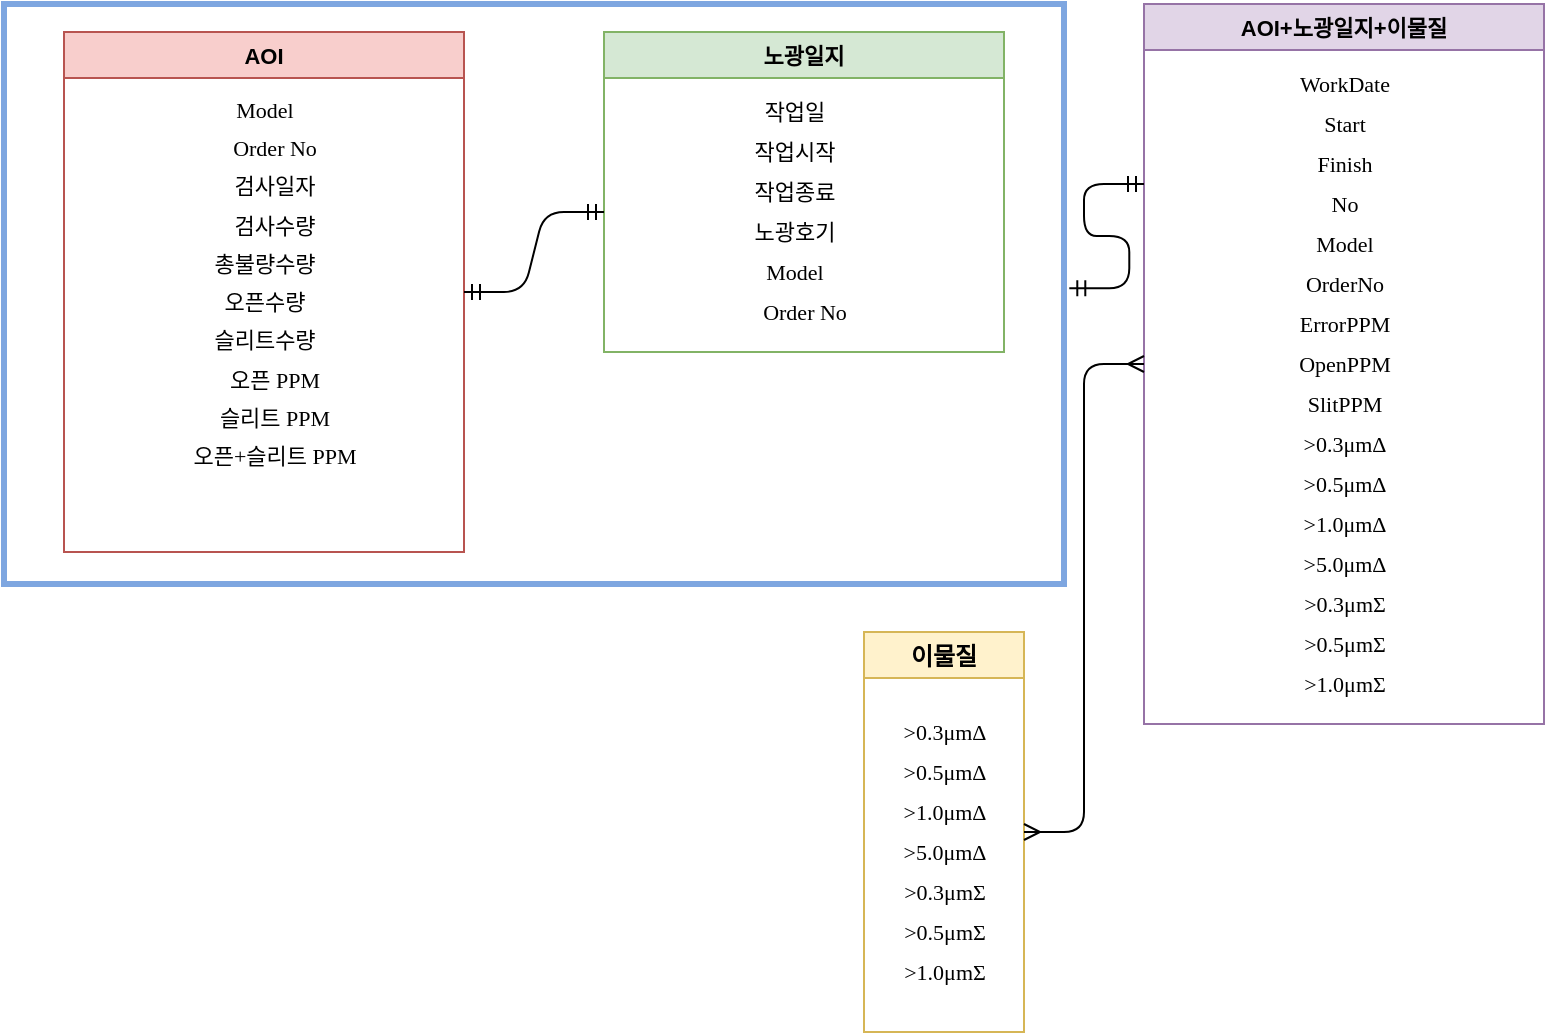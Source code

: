 <mxfile version="14.9.8" type="github">
  <diagram id="BjRGo77VFSck1HBckzLr" name="Page-1">
    <mxGraphModel dx="1038" dy="547" grid="1" gridSize="10" guides="1" tooltips="1" connect="1" arrows="1" fold="1" page="1" pageScale="1" pageWidth="827" pageHeight="1169" math="0" shadow="0">
      <root>
        <mxCell id="0" />
        <mxCell id="1" parent="0" />
        <mxCell id="mlBs7HLFrStk9Z69L1Kz-11" value="" style="group;" parent="1" vertex="1" connectable="0">
          <mxGeometry x="460" y="330" width="80" height="200" as="geometry" />
        </mxCell>
        <mxCell id="mlBs7HLFrStk9Z69L1Kz-2" value="이물질" style="swimlane;fillColor=#fff2cc;strokeColor=#d6b656;" parent="mlBs7HLFrStk9Z69L1Kz-11" vertex="1">
          <mxGeometry width="80" height="200" as="geometry" />
        </mxCell>
        <mxCell id="mlBs7HLFrStk9Z69L1Kz-3" value="&lt;p style=&quot;margin-top: 0pt; margin-bottom: 0pt; margin-left: 0in; text-align: left; direction: ltr; unicode-bidi: embed; font-size: 11px;&quot;&gt;&lt;span style=&quot;font-size: 11px; font-family: &amp;quot;맑은 고딕&amp;quot;;&quot;&gt;&amp;gt;0.3μ&lt;/span&gt;&lt;span style=&quot;font-size: 11px; font-family: &amp;quot;맑은 고딕&amp;quot;;&quot;&gt;m&lt;/span&gt;&lt;span style=&quot;font-size: 11px; font-family: &amp;quot;맑은 고딕&amp;quot;;&quot;&gt;Δ&lt;/span&gt;&lt;/p&gt;" style="text;html=1;align=center;verticalAlign=middle;resizable=0;points=[];autosize=1;strokeColor=none;fontSize=11;" parent="mlBs7HLFrStk9Z69L1Kz-2" vertex="1">
          <mxGeometry x="10" y="40" width="60" height="20" as="geometry" />
        </mxCell>
        <mxCell id="mlBs7HLFrStk9Z69L1Kz-4" value="&lt;p style=&quot;margin-top: 0pt ; margin-bottom: 0pt ; margin-left: 0in ; text-align: left ; direction: ltr ; unicode-bidi: embed ; font-size: 11px&quot;&gt;&lt;span style=&quot;font-size: 11px ; font-family: &amp;#34;맑은 고딕&amp;#34;&quot;&gt;&amp;gt;0.5μ&lt;/span&gt;&lt;span style=&quot;font-size: 11px ; font-family: &amp;#34;맑은 고딕&amp;#34;&quot;&gt;m&lt;/span&gt;&lt;span style=&quot;font-size: 11px ; font-family: &amp;#34;맑은 고딕&amp;#34;&quot;&gt;Δ&lt;/span&gt;&lt;/p&gt;" style="text;html=1;align=center;verticalAlign=middle;resizable=0;points=[];autosize=1;strokeColor=none;fontSize=11;" parent="mlBs7HLFrStk9Z69L1Kz-2" vertex="1">
          <mxGeometry x="10" y="60" width="60" height="20" as="geometry" />
        </mxCell>
        <mxCell id="mlBs7HLFrStk9Z69L1Kz-5" value="&lt;p style=&quot;margin-top: 0pt ; margin-bottom: 0pt ; margin-left: 0in ; text-align: left ; direction: ltr ; unicode-bidi: embed ; font-size: 11px&quot;&gt;&lt;span style=&quot;font-size: 11px ; font-family: &amp;#34;맑은 고딕&amp;#34;&quot;&gt;&amp;gt;1.0μ&lt;/span&gt;&lt;span style=&quot;font-size: 11px ; font-family: &amp;#34;맑은 고딕&amp;#34;&quot;&gt;m&lt;/span&gt;&lt;span style=&quot;font-size: 11px ; font-family: &amp;#34;맑은 고딕&amp;#34;&quot;&gt;Δ&lt;/span&gt;&lt;/p&gt;" style="text;html=1;align=center;verticalAlign=middle;resizable=0;points=[];autosize=1;strokeColor=none;fontSize=11;" parent="mlBs7HLFrStk9Z69L1Kz-11" vertex="1">
          <mxGeometry x="10" y="80" width="60" height="20" as="geometry" />
        </mxCell>
        <mxCell id="mlBs7HLFrStk9Z69L1Kz-6" value="&lt;p style=&quot;margin-top: 0pt ; margin-bottom: 0pt ; margin-left: 0in ; text-align: left ; direction: ltr ; unicode-bidi: embed ; font-size: 11px&quot;&gt;&lt;span style=&quot;font-size: 11px ; font-family: &amp;#34;맑은 고딕&amp;#34;&quot;&gt;&amp;gt;5.0μ&lt;/span&gt;&lt;span style=&quot;font-size: 11px ; font-family: &amp;#34;맑은 고딕&amp;#34;&quot;&gt;m&lt;/span&gt;&lt;span style=&quot;font-size: 11px ; font-family: &amp;#34;맑은 고딕&amp;#34;&quot;&gt;Δ&lt;/span&gt;&lt;/p&gt;" style="text;html=1;align=center;verticalAlign=middle;resizable=0;points=[];autosize=1;strokeColor=none;fontSize=11;" parent="mlBs7HLFrStk9Z69L1Kz-11" vertex="1">
          <mxGeometry x="10" y="100" width="60" height="20" as="geometry" />
        </mxCell>
        <mxCell id="mlBs7HLFrStk9Z69L1Kz-7" value="&lt;p style=&quot;margin-top: 0pt; margin-bottom: 0pt; margin-left: 0in; text-align: left; direction: ltr; unicode-bidi: embed; font-size: 11px;&quot;&gt;&lt;span style=&quot;font-size: 11px; font-family: &amp;quot;맑은 고딕&amp;quot;;&quot;&gt;&amp;gt;0.3μ&lt;/span&gt;&lt;span style=&quot;font-size: 11px; font-family: &amp;quot;맑은 고딕&amp;quot;;&quot;&gt;m&lt;/span&gt;&lt;span style=&quot;font-size: 11px; font-family: &amp;quot;맑은 고딕&amp;quot;;&quot;&gt;Σ&lt;/span&gt;&lt;/p&gt;" style="text;html=1;align=center;verticalAlign=middle;resizable=0;points=[];autosize=1;strokeColor=none;fontSize=11;" parent="mlBs7HLFrStk9Z69L1Kz-11" vertex="1">
          <mxGeometry x="10" y="120" width="60" height="20" as="geometry" />
        </mxCell>
        <mxCell id="mlBs7HLFrStk9Z69L1Kz-8" value="&lt;p style=&quot;margin-top: 0pt ; margin-bottom: 0pt ; margin-left: 0in ; text-align: left ; direction: ltr ; unicode-bidi: embed ; font-size: 11px&quot;&gt;&lt;span style=&quot;font-size: 11px ; font-family: &amp;#34;맑은 고딕&amp;#34;&quot;&gt;&amp;gt;0.5μ&lt;/span&gt;&lt;span style=&quot;font-size: 11px ; font-family: &amp;#34;맑은 고딕&amp;#34;&quot;&gt;m&lt;/span&gt;&lt;span style=&quot;font-size: 11px ; font-family: &amp;#34;맑은 고딕&amp;#34;&quot;&gt;Σ&lt;/span&gt;&lt;/p&gt;" style="text;html=1;align=center;verticalAlign=middle;resizable=0;points=[];autosize=1;strokeColor=none;fontSize=11;" parent="mlBs7HLFrStk9Z69L1Kz-11" vertex="1">
          <mxGeometry x="10" y="140" width="60" height="20" as="geometry" />
        </mxCell>
        <mxCell id="mlBs7HLFrStk9Z69L1Kz-9" value="&lt;p style=&quot;margin-top: 0pt ; margin-bottom: 0pt ; margin-left: 0in ; text-align: left ; direction: ltr ; unicode-bidi: embed ; font-size: 11px&quot;&gt;&lt;span style=&quot;font-size: 11px ; font-family: &amp;#34;맑은 고딕&amp;#34;&quot;&gt;&amp;gt;1.0μ&lt;/span&gt;&lt;span style=&quot;font-size: 11px ; font-family: &amp;#34;맑은 고딕&amp;#34;&quot;&gt;m&lt;/span&gt;&lt;span style=&quot;font-size: 11px ; font-family: &amp;#34;맑은 고딕&amp;#34;&quot;&gt;Σ&lt;/span&gt;&lt;/p&gt;" style="text;html=1;align=center;verticalAlign=middle;resizable=0;points=[];autosize=1;strokeColor=none;fontSize=11;" parent="mlBs7HLFrStk9Z69L1Kz-11" vertex="1">
          <mxGeometry x="10" y="160" width="60" height="20" as="geometry" />
        </mxCell>
        <mxCell id="mlBs7HLFrStk9Z69L1Kz-26" value="" style="group;" parent="1" vertex="1" connectable="0">
          <mxGeometry x="60" y="30" width="200" height="260" as="geometry" />
        </mxCell>
        <mxCell id="mlBs7HLFrStk9Z69L1Kz-12" value="AOI" style="swimlane;fontSize=11;fillColor=#f8cecc;strokeColor=#b85450;" parent="mlBs7HLFrStk9Z69L1Kz-26" vertex="1">
          <mxGeometry width="200" height="260" as="geometry" />
        </mxCell>
        <mxCell id="mlBs7HLFrStk9Z69L1Kz-13" value="&lt;p style=&quot;margin-top: 0pt ; margin-bottom: 0pt ; margin-left: 0in ; text-align: left ; direction: ltr ; unicode-bidi: embed ; font-size: 11px&quot;&gt;&lt;font face=&quot;맑은 고딕&quot;&gt;Model&lt;/font&gt;&lt;/p&gt;" style="text;html=1;align=center;verticalAlign=middle;resizable=0;points=[];autosize=1;strokeColor=none;fontSize=11;" parent="mlBs7HLFrStk9Z69L1Kz-12" vertex="1">
          <mxGeometry x="75" y="28.889" width="50" height="20" as="geometry" />
        </mxCell>
        <mxCell id="mlBs7HLFrStk9Z69L1Kz-14" value="&lt;p style=&quot;margin-top: 0pt ; margin-bottom: 0pt ; margin-left: 0in ; text-align: left ; direction: ltr ; unicode-bidi: embed ; font-size: 11px&quot;&gt;&lt;font face=&quot;맑은 고딕&quot;&gt;Order No&lt;/font&gt;&lt;/p&gt;" style="text;html=1;align=center;verticalAlign=middle;resizable=0;points=[];autosize=1;strokeColor=none;fontSize=11;" parent="mlBs7HLFrStk9Z69L1Kz-12" vertex="1">
          <mxGeometry x="75" y="48.148" width="60" height="20" as="geometry" />
        </mxCell>
        <mxCell id="mlBs7HLFrStk9Z69L1Kz-15" value="&lt;font face=&quot;맑은 고딕&quot;&gt;검사일자&lt;/font&gt;" style="text;html=1;align=center;verticalAlign=middle;resizable=0;points=[];autosize=1;strokeColor=none;fontSize=11;" parent="mlBs7HLFrStk9Z69L1Kz-12" vertex="1">
          <mxGeometry x="75" y="67.407" width="60" height="20" as="geometry" />
        </mxCell>
        <mxCell id="mlBs7HLFrStk9Z69L1Kz-16" value="&lt;font face=&quot;맑은 고딕&quot;&gt;검사수량&lt;/font&gt;" style="text;html=1;align=center;verticalAlign=middle;resizable=0;points=[];autosize=1;strokeColor=none;fontSize=11;" parent="mlBs7HLFrStk9Z69L1Kz-12" vertex="1">
          <mxGeometry x="75" y="86.667" width="60" height="20" as="geometry" />
        </mxCell>
        <mxCell id="mlBs7HLFrStk9Z69L1Kz-19" value="&lt;font face=&quot;맑은 고딕&quot;&gt;슬리트수량&lt;/font&gt;" style="text;html=1;align=center;verticalAlign=middle;resizable=0;points=[];autosize=1;strokeColor=none;fontSize=11;" parent="mlBs7HLFrStk9Z69L1Kz-12" vertex="1">
          <mxGeometry x="65" y="144.444" width="70" height="20" as="geometry" />
        </mxCell>
        <mxCell id="mlBs7HLFrStk9Z69L1Kz-17" value="&lt;font face=&quot;맑은 고딕&quot;&gt;총불량수량&lt;/font&gt;&lt;span style=&quot;color: rgba(0 , 0 , 0 , 0) ; font-family: monospace ; font-size: 0px&quot;&gt;%3CmxGraphModel%3E%3Croot%3E%3CmxCell%20id%3D%220%22%2F%3E%3CmxCell%20id%3D%221%22%20parent%3D%220%22%2F%3E%3CmxCell%20id%3D%222%22%20value%3D%22%26lt%3Bfont%20face%3D%26quot%3B%EB%A7%91%EC%9D%80%20%EA%B3%A0%EB%94%95%26quot%3B%26gt%3B%EA%B2%80%EC%82%AC%EC%88%98%EB%9F%89%26lt%3B%2Ffont%26gt%3B%22%20style%3D%22text%3Bhtml%3D1%3Balign%3Dcenter%3BverticalAlign%3Dmiddle%3Bresizable%3D0%3Bpoints%3D%5B%5D%3Bautosize%3D1%3BstrokeColor%3Dnone%3BfontSize%3D11%3B%22%20vertex%3D%221%22%20parent%3D%221%22%3E%3CmxGeometry%20x%3D%22125%22%20y%3D%22370%22%20width%3D%2260%22%20height%3D%2220%22%20as%3D%22geometry%22%2F%3E%3C%2FmxCell%3E%3C%2Froot%3E%3C%2FmxGraphModel%3E&lt;/span&gt;" style="text;html=1;align=center;verticalAlign=middle;resizable=0;points=[];autosize=1;strokeColor=none;fontSize=11;" parent="mlBs7HLFrStk9Z69L1Kz-26" vertex="1">
          <mxGeometry x="65" y="105.926" width="70" height="20" as="geometry" />
        </mxCell>
        <mxCell id="mlBs7HLFrStk9Z69L1Kz-18" value="&lt;font face=&quot;맑은 고딕&quot;&gt;오픈수량&lt;/font&gt;" style="text;html=1;align=center;verticalAlign=middle;resizable=0;points=[];autosize=1;strokeColor=none;fontSize=11;" parent="mlBs7HLFrStk9Z69L1Kz-26" vertex="1">
          <mxGeometry x="70" y="125.185" width="60" height="20" as="geometry" />
        </mxCell>
        <mxCell id="mlBs7HLFrStk9Z69L1Kz-20" value="&lt;font face=&quot;맑은 고딕&quot;&gt;오픈 PPM&lt;/font&gt;" style="text;html=1;align=center;verticalAlign=middle;resizable=0;points=[];autosize=1;strokeColor=none;fontSize=11;" parent="mlBs7HLFrStk9Z69L1Kz-26" vertex="1">
          <mxGeometry x="75" y="163.704" width="60" height="20" as="geometry" />
        </mxCell>
        <mxCell id="mlBs7HLFrStk9Z69L1Kz-21" value="&lt;font face=&quot;맑은 고딕&quot;&gt;슬리트 PPM&lt;/font&gt;" style="text;html=1;align=center;verticalAlign=middle;resizable=0;points=[];autosize=1;strokeColor=none;fontSize=11;" parent="mlBs7HLFrStk9Z69L1Kz-26" vertex="1">
          <mxGeometry x="70" y="182.963" width="70" height="20" as="geometry" />
        </mxCell>
        <mxCell id="mlBs7HLFrStk9Z69L1Kz-22" value="&lt;font face=&quot;맑은 고딕&quot;&gt;오픈+슬리트 PPM&lt;/font&gt;" style="text;html=1;align=center;verticalAlign=middle;resizable=0;points=[];autosize=1;strokeColor=none;fontSize=11;" parent="mlBs7HLFrStk9Z69L1Kz-26" vertex="1">
          <mxGeometry x="50" y="202.222" width="110" height="20" as="geometry" />
        </mxCell>
        <mxCell id="mlBs7HLFrStk9Z69L1Kz-40" value="" style="group" parent="1" vertex="1" connectable="0">
          <mxGeometry x="330" y="30" width="200" height="160" as="geometry" />
        </mxCell>
        <mxCell id="mlBs7HLFrStk9Z69L1Kz-27" value="노광일지" style="swimlane;fontSize=11;fillColor=#d5e8d4;strokeColor=#82b366;" parent="mlBs7HLFrStk9Z69L1Kz-40" vertex="1">
          <mxGeometry width="200" height="160" as="geometry" />
        </mxCell>
        <mxCell id="mlBs7HLFrStk9Z69L1Kz-32" value="&lt;font face=&quot;맑은 고딕&quot;&gt;노광호기&lt;/font&gt;" style="text;html=1;align=center;verticalAlign=middle;resizable=0;points=[];autosize=1;strokeColor=none;fontSize=11;" parent="mlBs7HLFrStk9Z69L1Kz-27" vertex="1">
          <mxGeometry x="65" y="90" width="60" height="20" as="geometry" />
        </mxCell>
        <mxCell id="mlBs7HLFrStk9Z69L1Kz-34" value="&lt;font face=&quot;맑은 고딕&quot;&gt;Model&lt;/font&gt;" style="text;html=1;align=center;verticalAlign=middle;resizable=0;points=[];autosize=1;strokeColor=none;fontSize=11;" parent="mlBs7HLFrStk9Z69L1Kz-27" vertex="1">
          <mxGeometry x="70" y="110" width="50" height="20" as="geometry" />
        </mxCell>
        <mxCell id="mlBs7HLFrStk9Z69L1Kz-31" value="&lt;font face=&quot;맑은 고딕&quot;&gt;작업종료&lt;/font&gt;" style="text;html=1;align=center;verticalAlign=middle;resizable=0;points=[];autosize=1;strokeColor=none;fontSize=11;" parent="mlBs7HLFrStk9Z69L1Kz-27" vertex="1">
          <mxGeometry x="65" y="70" width="60" height="20" as="geometry" />
        </mxCell>
        <mxCell id="mlBs7HLFrStk9Z69L1Kz-30" value="&lt;font face=&quot;맑은 고딕&quot;&gt;작업시작&lt;/font&gt;&lt;span style=&quot;color: rgba(0 , 0 , 0 , 0) ; font-family: monospace ; font-size: 0px&quot;&gt;%3CmxGraphModel%3E%3Croot%3E%3CmxCell%20id%3D%220%22%2F%3E%3CmxCell%20id%3D%221%22%20parent%3D%220%22%2F%3E%3CmxCell%20id%3D%222%22%20value%3D%22%26lt%3Bfont%20face%3D%26quot%3B%EB%A7%91%EC%9D%80%20%EA%B3%A0%EB%94%95%26quot%3B%26gt%3B%EC%9E%91%EC%97%85%EC%9D%BC%26lt%3B%2Ffont%26gt%3B%22%20style%3D%22text%3Bhtml%3D1%3Balign%3Dcenter%3BverticalAlign%3Dmiddle%3Bresizable%3D0%3Bpoints%3D%5B%5D%3Bautosize%3D1%3BstrokeColor%3Dnone%3BfontSize%3D11%3B%22%20vertex%3D%221%22%20parent%3D%221%22%3E%3CmxGeometry%20x%3D%22125%22%20y%3D%22600%22%20width%3D%2250%22%20height%3D%2220%22%20as%3D%22geometry%22%2F%3E%3C%2FmxCell%3E%3C%2Froot%3E%3C%2FmxGraphModel%3E&lt;/span&gt;" style="text;html=1;align=center;verticalAlign=middle;resizable=0;points=[];autosize=1;strokeColor=none;fontSize=11;" parent="mlBs7HLFrStk9Z69L1Kz-27" vertex="1">
          <mxGeometry x="65" y="50" width="60" height="20" as="geometry" />
        </mxCell>
        <mxCell id="mlBs7HLFrStk9Z69L1Kz-28" value="&lt;font face=&quot;맑은 고딕&quot;&gt;작업일&lt;/font&gt;" style="text;html=1;align=center;verticalAlign=middle;resizable=0;points=[];autosize=1;strokeColor=none;fontSize=11;" parent="mlBs7HLFrStk9Z69L1Kz-27" vertex="1">
          <mxGeometry x="70" y="30" width="50" height="20" as="geometry" />
        </mxCell>
        <mxCell id="mlBs7HLFrStk9Z69L1Kz-35" value="&lt;font face=&quot;맑은 고딕&quot;&gt;Order No&lt;/font&gt;" style="text;html=1;align=center;verticalAlign=middle;resizable=0;points=[];autosize=1;strokeColor=none;fontSize=11;" parent="mlBs7HLFrStk9Z69L1Kz-40" vertex="1">
          <mxGeometry x="70" y="130" width="60" height="20" as="geometry" />
        </mxCell>
        <mxCell id="mlBs7HLFrStk9Z69L1Kz-73" value="" style="group;" parent="1" vertex="1" connectable="0">
          <mxGeometry x="600" y="16" width="200" height="360" as="geometry" />
        </mxCell>
        <mxCell id="mlBs7HLFrStk9Z69L1Kz-55" value="AOI+노광일지+이물질" style="swimlane;fontSize=11;fillColor=#e1d5e7;strokeColor=#9673a6;" parent="mlBs7HLFrStk9Z69L1Kz-73" vertex="1">
          <mxGeometry width="200" height="360" as="geometry" />
        </mxCell>
        <mxCell id="mlBs7HLFrStk9Z69L1Kz-56" value="&lt;p style=&quot;margin-top: 0pt ; margin-bottom: 0pt ; margin-left: 0in ; text-align: left ; direction: ltr ; unicode-bidi: embed ; font-size: 11px&quot;&gt;&lt;font face=&quot;맑은 고딕&quot;&gt;Model&lt;/font&gt;&lt;/p&gt;" style="text;html=1;align=center;verticalAlign=middle;resizable=0;points=[];autosize=1;strokeColor=none;fontSize=11;" parent="mlBs7HLFrStk9Z69L1Kz-55" vertex="1">
          <mxGeometry x="75" y="109.999" width="50" height="20" as="geometry" />
        </mxCell>
        <mxCell id="mlBs7HLFrStk9Z69L1Kz-57" value="&lt;p style=&quot;margin-top: 0pt ; margin-bottom: 0pt ; margin-left: 0in ; text-align: left ; direction: ltr ; unicode-bidi: embed ; font-size: 11px&quot;&gt;&lt;font face=&quot;맑은 고딕&quot;&gt;WorkDate&lt;/font&gt;&lt;/p&gt;" style="text;html=1;align=center;verticalAlign=middle;resizable=0;points=[];autosize=1;strokeColor=none;fontSize=11;" parent="mlBs7HLFrStk9Z69L1Kz-55" vertex="1">
          <mxGeometry x="65" y="29.999" width="70" height="20" as="geometry" />
        </mxCell>
        <mxCell id="mlBs7HLFrStk9Z69L1Kz-58" value="&lt;p style=&quot;margin-top: 0pt ; margin-bottom: 0pt ; margin-left: 0in ; text-align: left ; direction: ltr ; unicode-bidi: embed ; font-size: 11px&quot;&gt;&lt;font face=&quot;맑은 고딕&quot;&gt;Start&lt;/font&gt;&lt;/p&gt;" style="text;html=1;align=center;verticalAlign=middle;resizable=0;points=[];autosize=1;strokeColor=none;fontSize=11;" parent="mlBs7HLFrStk9Z69L1Kz-55" vertex="1">
          <mxGeometry x="80" y="49.999" width="40" height="20" as="geometry" />
        </mxCell>
        <mxCell id="mlBs7HLFrStk9Z69L1Kz-59" value="&lt;p style=&quot;margin-top: 0pt ; margin-bottom: 0pt ; margin-left: 0in ; text-align: left ; direction: ltr ; unicode-bidi: embed ; font-size: 11px&quot;&gt;&lt;font face=&quot;맑은 고딕&quot;&gt;Finish&lt;/font&gt;&lt;/p&gt;" style="text;html=1;align=center;verticalAlign=middle;resizable=0;points=[];autosize=1;strokeColor=none;fontSize=11;" parent="mlBs7HLFrStk9Z69L1Kz-55" vertex="1">
          <mxGeometry x="80" y="69.999" width="40" height="20" as="geometry" />
        </mxCell>
        <mxCell id="mlBs7HLFrStk9Z69L1Kz-60" value="&lt;p style=&quot;margin-top: 0pt ; margin-bottom: 0pt ; margin-left: 0in ; text-align: left ; direction: ltr ; unicode-bidi: embed ; font-size: 11px&quot;&gt;&lt;font face=&quot;맑은 고딕&quot;&gt;No&lt;/font&gt;&lt;/p&gt;" style="text;html=1;align=center;verticalAlign=middle;resizable=0;points=[];autosize=1;strokeColor=none;fontSize=11;" parent="mlBs7HLFrStk9Z69L1Kz-55" vertex="1">
          <mxGeometry x="85" y="89.999" width="30" height="20" as="geometry" />
        </mxCell>
        <mxCell id="mlBs7HLFrStk9Z69L1Kz-61" value="&lt;p style=&quot;margin-top: 0pt ; margin-bottom: 0pt ; margin-left: 0in ; text-align: left ; direction: ltr ; unicode-bidi: embed ; font-size: 11px&quot;&gt;&lt;font face=&quot;맑은 고딕&quot;&gt;OrderNo&lt;/font&gt;&lt;/p&gt;" style="text;html=1;align=center;verticalAlign=middle;resizable=0;points=[];autosize=1;strokeColor=none;fontSize=11;" parent="mlBs7HLFrStk9Z69L1Kz-55" vertex="1">
          <mxGeometry x="70" y="129.999" width="60" height="20" as="geometry" />
        </mxCell>
        <mxCell id="mlBs7HLFrStk9Z69L1Kz-63" value="&lt;p style=&quot;margin-top: 0pt ; margin-bottom: 0pt ; margin-left: 0in ; text-align: left ; direction: ltr ; unicode-bidi: embed ; font-size: 11px&quot;&gt;&lt;font face=&quot;맑은 고딕&quot;&gt;OpenPPM&lt;/font&gt;&lt;/p&gt;" style="text;html=1;align=center;verticalAlign=middle;resizable=0;points=[];autosize=1;strokeColor=none;fontSize=11;" parent="mlBs7HLFrStk9Z69L1Kz-55" vertex="1">
          <mxGeometry x="65" y="169.999" width="70" height="20" as="geometry" />
        </mxCell>
        <mxCell id="mlBs7HLFrStk9Z69L1Kz-64" value="&lt;p style=&quot;margin-top: 0pt ; margin-bottom: 0pt ; margin-left: 0in ; text-align: left ; direction: ltr ; unicode-bidi: embed ; font-size: 11px&quot;&gt;&lt;font face=&quot;맑은 고딕&quot;&gt;SlitPPM&lt;/font&gt;&lt;/p&gt;" style="text;html=1;align=center;verticalAlign=middle;resizable=0;points=[];autosize=1;strokeColor=none;fontSize=11;" parent="mlBs7HLFrStk9Z69L1Kz-55" vertex="1">
          <mxGeometry x="75" y="189.999" width="50" height="20" as="geometry" />
        </mxCell>
        <mxCell id="mlBs7HLFrStk9Z69L1Kz-62" value="&lt;p style=&quot;margin-top: 0pt ; margin-bottom: 0pt ; margin-left: 0in ; text-align: left ; direction: ltr ; unicode-bidi: embed ; font-size: 11px&quot;&gt;&lt;font face=&quot;맑은 고딕&quot;&gt;ErrorPPM&lt;/font&gt;&lt;/p&gt;" style="text;html=1;align=center;verticalAlign=middle;resizable=0;points=[];autosize=1;strokeColor=none;fontSize=11;" parent="mlBs7HLFrStk9Z69L1Kz-73" vertex="1">
          <mxGeometry x="70" y="149.999" width="60" height="20" as="geometry" />
        </mxCell>
        <mxCell id="mlBs7HLFrStk9Z69L1Kz-66" value="&lt;p style=&quot;margin-top: 0pt; margin-bottom: 0pt; margin-left: 0in; text-align: left; direction: ltr; unicode-bidi: embed; font-size: 11px;&quot;&gt;&lt;span style=&quot;font-size: 11px; font-family: &amp;quot;맑은 고딕&amp;quot;;&quot;&gt;&amp;gt;0.3μ&lt;/span&gt;&lt;span style=&quot;font-size: 11px; font-family: &amp;quot;맑은 고딕&amp;quot;;&quot;&gt;m&lt;/span&gt;&lt;span style=&quot;font-size: 11px; font-family: &amp;quot;맑은 고딕&amp;quot;;&quot;&gt;Δ&lt;/span&gt;&lt;/p&gt;" style="text;html=1;align=center;verticalAlign=middle;resizable=0;points=[];autosize=1;strokeColor=none;fontSize=11;" parent="mlBs7HLFrStk9Z69L1Kz-73" vertex="1">
          <mxGeometry x="70" y="210" width="60" height="20" as="geometry" />
        </mxCell>
        <mxCell id="mlBs7HLFrStk9Z69L1Kz-67" value="&lt;p style=&quot;margin-top: 0pt ; margin-bottom: 0pt ; margin-left: 0in ; text-align: left ; direction: ltr ; unicode-bidi: embed ; font-size: 11px&quot;&gt;&lt;span style=&quot;font-size: 11px ; font-family: &amp;#34;맑은 고딕&amp;#34;&quot;&gt;&amp;gt;0.5μ&lt;/span&gt;&lt;span style=&quot;font-size: 11px ; font-family: &amp;#34;맑은 고딕&amp;#34;&quot;&gt;m&lt;/span&gt;&lt;span style=&quot;font-size: 11px ; font-family: &amp;#34;맑은 고딕&amp;#34;&quot;&gt;Δ&lt;/span&gt;&lt;/p&gt;" style="text;html=1;align=center;verticalAlign=middle;resizable=0;points=[];autosize=1;strokeColor=none;fontSize=11;" parent="mlBs7HLFrStk9Z69L1Kz-73" vertex="1">
          <mxGeometry x="70" y="230" width="60" height="20" as="geometry" />
        </mxCell>
        <mxCell id="mlBs7HLFrStk9Z69L1Kz-68" value="&lt;p style=&quot;margin-top: 0pt ; margin-bottom: 0pt ; margin-left: 0in ; text-align: left ; direction: ltr ; unicode-bidi: embed ; font-size: 11px&quot;&gt;&lt;span style=&quot;font-size: 11px ; font-family: &amp;#34;맑은 고딕&amp;#34;&quot;&gt;&amp;gt;1.0μ&lt;/span&gt;&lt;span style=&quot;font-size: 11px ; font-family: &amp;#34;맑은 고딕&amp;#34;&quot;&gt;m&lt;/span&gt;&lt;span style=&quot;font-size: 11px ; font-family: &amp;#34;맑은 고딕&amp;#34;&quot;&gt;Δ&lt;/span&gt;&lt;/p&gt;" style="text;html=1;align=center;verticalAlign=middle;resizable=0;points=[];autosize=1;strokeColor=none;fontSize=11;" parent="mlBs7HLFrStk9Z69L1Kz-73" vertex="1">
          <mxGeometry x="70" y="250" width="60" height="20" as="geometry" />
        </mxCell>
        <mxCell id="mlBs7HLFrStk9Z69L1Kz-69" value="&lt;p style=&quot;margin-top: 0pt ; margin-bottom: 0pt ; margin-left: 0in ; text-align: left ; direction: ltr ; unicode-bidi: embed ; font-size: 11px&quot;&gt;&lt;span style=&quot;font-size: 11px ; font-family: &amp;#34;맑은 고딕&amp;#34;&quot;&gt;&amp;gt;5.0μ&lt;/span&gt;&lt;span style=&quot;font-size: 11px ; font-family: &amp;#34;맑은 고딕&amp;#34;&quot;&gt;m&lt;/span&gt;&lt;span style=&quot;font-size: 11px ; font-family: &amp;#34;맑은 고딕&amp;#34;&quot;&gt;Δ&lt;/span&gt;&lt;/p&gt;" style="text;html=1;align=center;verticalAlign=middle;resizable=0;points=[];autosize=1;strokeColor=none;fontSize=11;" parent="mlBs7HLFrStk9Z69L1Kz-73" vertex="1">
          <mxGeometry x="70" y="270" width="60" height="20" as="geometry" />
        </mxCell>
        <mxCell id="mlBs7HLFrStk9Z69L1Kz-70" value="&lt;p style=&quot;margin-top: 0pt; margin-bottom: 0pt; margin-left: 0in; text-align: left; direction: ltr; unicode-bidi: embed; font-size: 11px;&quot;&gt;&lt;span style=&quot;font-size: 11px; font-family: &amp;quot;맑은 고딕&amp;quot;;&quot;&gt;&amp;gt;0.3μ&lt;/span&gt;&lt;span style=&quot;font-size: 11px; font-family: &amp;quot;맑은 고딕&amp;quot;;&quot;&gt;m&lt;/span&gt;&lt;span style=&quot;font-size: 11px; font-family: &amp;quot;맑은 고딕&amp;quot;;&quot;&gt;Σ&lt;/span&gt;&lt;/p&gt;" style="text;html=1;align=center;verticalAlign=middle;resizable=0;points=[];autosize=1;strokeColor=none;fontSize=11;" parent="mlBs7HLFrStk9Z69L1Kz-73" vertex="1">
          <mxGeometry x="70" y="290" width="60" height="20" as="geometry" />
        </mxCell>
        <mxCell id="mlBs7HLFrStk9Z69L1Kz-71" value="&lt;p style=&quot;margin-top: 0pt ; margin-bottom: 0pt ; margin-left: 0in ; text-align: left ; direction: ltr ; unicode-bidi: embed ; font-size: 11px&quot;&gt;&lt;span style=&quot;font-size: 11px ; font-family: &amp;#34;맑은 고딕&amp;#34;&quot;&gt;&amp;gt;0.5μ&lt;/span&gt;&lt;span style=&quot;font-size: 11px ; font-family: &amp;#34;맑은 고딕&amp;#34;&quot;&gt;m&lt;/span&gt;&lt;span style=&quot;font-size: 11px ; font-family: &amp;#34;맑은 고딕&amp;#34;&quot;&gt;Σ&lt;/span&gt;&lt;/p&gt;" style="text;html=1;align=center;verticalAlign=middle;resizable=0;points=[];autosize=1;strokeColor=none;fontSize=11;" parent="mlBs7HLFrStk9Z69L1Kz-73" vertex="1">
          <mxGeometry x="70" y="310" width="60" height="20" as="geometry" />
        </mxCell>
        <mxCell id="mlBs7HLFrStk9Z69L1Kz-72" value="&lt;p style=&quot;margin-top: 0pt ; margin-bottom: 0pt ; margin-left: 0in ; text-align: left ; direction: ltr ; unicode-bidi: embed ; font-size: 11px&quot;&gt;&lt;span style=&quot;font-size: 11px ; font-family: &amp;#34;맑은 고딕&amp;#34;&quot;&gt;&amp;gt;1.0μ&lt;/span&gt;&lt;span style=&quot;font-size: 11px ; font-family: &amp;#34;맑은 고딕&amp;#34;&quot;&gt;m&lt;/span&gt;&lt;span style=&quot;font-size: 11px ; font-family: &amp;#34;맑은 고딕&amp;#34;&quot;&gt;Σ&lt;/span&gt;&lt;/p&gt;" style="text;html=1;align=center;verticalAlign=middle;resizable=0;points=[];autosize=1;strokeColor=none;fontSize=11;" parent="mlBs7HLFrStk9Z69L1Kz-73" vertex="1">
          <mxGeometry x="70" y="330" width="60" height="20" as="geometry" />
        </mxCell>
        <mxCell id="mlBs7HLFrStk9Z69L1Kz-77" value="" style="edgeStyle=entityRelationEdgeStyle;fontSize=12;html=1;endArrow=ERmandOne;startArrow=ERmandOne;exitX=1;exitY=0.5;exitDx=0;exitDy=0;" parent="1" source="mlBs7HLFrStk9Z69L1Kz-12" edge="1">
          <mxGeometry width="100" height="100" relative="1" as="geometry">
            <mxPoint x="410" y="330" as="sourcePoint" />
            <mxPoint x="330" y="120" as="targetPoint" />
          </mxGeometry>
        </mxCell>
        <mxCell id="mlBs7HLFrStk9Z69L1Kz-78" value="" style="edgeStyle=entityRelationEdgeStyle;fontSize=12;html=1;endArrow=ERmany;startArrow=ERmany;exitX=1;exitY=0.5;exitDx=0;exitDy=0;entryX=0;entryY=0.5;entryDx=0;entryDy=0;" parent="1" source="mlBs7HLFrStk9Z69L1Kz-2" target="mlBs7HLFrStk9Z69L1Kz-55" edge="1">
          <mxGeometry width="100" height="100" relative="1" as="geometry">
            <mxPoint x="410" y="430" as="sourcePoint" />
            <mxPoint x="510" y="330" as="targetPoint" />
          </mxGeometry>
        </mxCell>
        <mxCell id="mlBs7HLFrStk9Z69L1Kz-79" value="" style="verticalLabelPosition=bottom;verticalAlign=top;html=1;shape=mxgraph.basic.rect;fillColor2=none;strokeWidth=3;size=20;indent=5;fontSize=11;fillColor=none;strokeColor=#7EA6E0;" parent="1" vertex="1">
          <mxGeometry x="30" y="16" width="530" height="290" as="geometry" />
        </mxCell>
        <mxCell id="mlBs7HLFrStk9Z69L1Kz-81" value="" style="edgeStyle=entityRelationEdgeStyle;fontSize=12;html=1;endArrow=ERmandOne;startArrow=ERmandOne;entryX=0;entryY=0.25;entryDx=0;entryDy=0;exitX=1.005;exitY=0.49;exitDx=0;exitDy=0;exitPerimeter=0;" parent="1" source="mlBs7HLFrStk9Z69L1Kz-79" target="mlBs7HLFrStk9Z69L1Kz-55" edge="1">
          <mxGeometry width="100" height="100" relative="1" as="geometry">
            <mxPoint x="410" y="330" as="sourcePoint" />
            <mxPoint x="510" y="230" as="targetPoint" />
          </mxGeometry>
        </mxCell>
      </root>
    </mxGraphModel>
  </diagram>
</mxfile>
